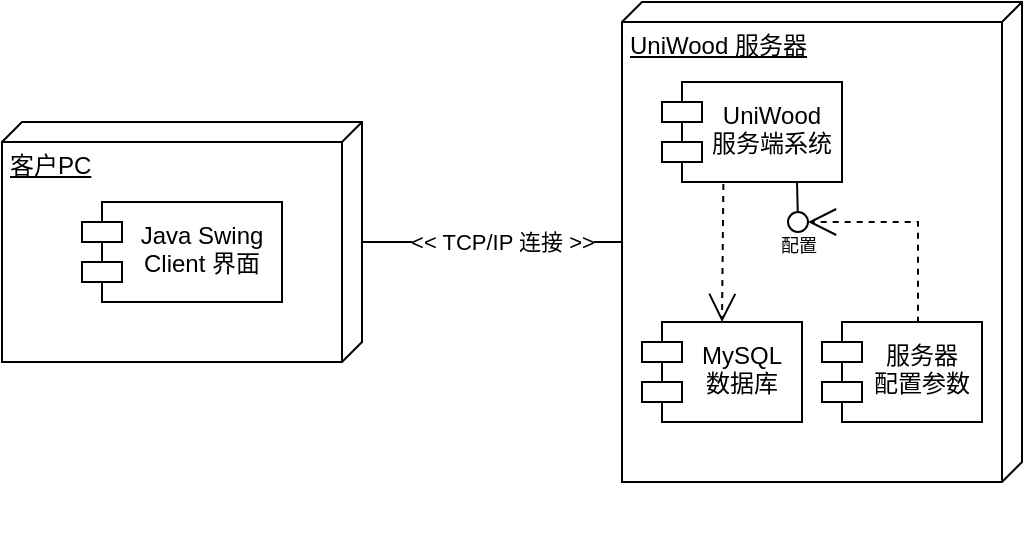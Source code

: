 <mxfile version="22.0.3" type="device">
  <diagram name="第 1 页" id="9mlO3gLvQQBxHcpap2ac">
    <mxGraphModel dx="978" dy="566" grid="1" gridSize="10" guides="1" tooltips="1" connect="1" arrows="1" fold="1" page="1" pageScale="1" pageWidth="827" pageHeight="1169" math="0" shadow="0">
      <root>
        <mxCell id="0" />
        <mxCell id="1" parent="0" />
        <mxCell id="fT-omgYzPx1EpwDV7GyS-1" value="客户PC" style="verticalAlign=top;align=left;spacingTop=8;spacingLeft=2;spacingRight=12;shape=cube;size=10;direction=south;fontStyle=4;html=1;whiteSpace=wrap;" vertex="1" parent="1">
          <mxGeometry x="100" y="270" width="180" height="120" as="geometry" />
        </mxCell>
        <mxCell id="fT-omgYzPx1EpwDV7GyS-2" value="Java Swing&lt;br&gt;Client 界面" style="shape=module;align=left;spacingLeft=20;align=center;verticalAlign=top;whiteSpace=wrap;html=1;spacingTop=3;" vertex="1" parent="1">
          <mxGeometry x="140" y="310" width="100" height="50" as="geometry" />
        </mxCell>
        <mxCell id="fT-omgYzPx1EpwDV7GyS-3" value="UniWood 服务器" style="verticalAlign=top;align=left;spacingTop=8;spacingLeft=2;spacingRight=12;shape=cube;size=10;direction=south;fontStyle=4;html=1;whiteSpace=wrap;" vertex="1" parent="1">
          <mxGeometry x="410" y="210" width="200" height="240" as="geometry" />
        </mxCell>
        <mxCell id="fT-omgYzPx1EpwDV7GyS-6" value="" style="endArrow=none;html=1;rounded=0;" edge="1" parent="1" source="fT-omgYzPx1EpwDV7GyS-3" target="fT-omgYzPx1EpwDV7GyS-1">
          <mxGeometry width="50" height="50" relative="1" as="geometry">
            <mxPoint x="260" y="470" as="sourcePoint" />
            <mxPoint x="310" y="420" as="targetPoint" />
            <Array as="points" />
          </mxGeometry>
        </mxCell>
        <mxCell id="fT-omgYzPx1EpwDV7GyS-7" value="&amp;lt;&amp;lt; TCP/IP 连接 &amp;gt;&amp;gt;" style="edgeLabel;html=1;align=center;verticalAlign=middle;resizable=0;points=[];" vertex="1" connectable="0" parent="fT-omgYzPx1EpwDV7GyS-6">
          <mxGeometry x="-0.078" relative="1" as="geometry">
            <mxPoint as="offset" />
          </mxGeometry>
        </mxCell>
        <mxCell id="fT-omgYzPx1EpwDV7GyS-8" value="服务器&lt;br&gt;配置参数" style="shape=module;align=left;spacingLeft=20;align=center;verticalAlign=top;whiteSpace=wrap;html=1;spacingTop=3;" vertex="1" parent="1">
          <mxGeometry x="510" y="370" width="80" height="50" as="geometry" />
        </mxCell>
        <mxCell id="fT-omgYzPx1EpwDV7GyS-9" value="MySQL&lt;br&gt;数据库" style="shape=module;align=left;spacingLeft=20;align=center;verticalAlign=top;whiteSpace=wrap;html=1;spacingTop=3;" vertex="1" parent="1">
          <mxGeometry x="420" y="370" width="80" height="50" as="geometry" />
        </mxCell>
        <mxCell id="fT-omgYzPx1EpwDV7GyS-10" value="UniWood&lt;br&gt;服务端系统" style="shape=module;align=left;spacingLeft=20;align=center;verticalAlign=top;whiteSpace=wrap;html=1;spacingTop=3;" vertex="1" parent="1">
          <mxGeometry x="430" y="250" width="90" height="50" as="geometry" />
        </mxCell>
        <mxCell id="fT-omgYzPx1EpwDV7GyS-12" value="" style="rounded=0;orthogonalLoop=1;jettySize=auto;html=1;endArrow=oval;endFill=0;sketch=0;sourcePerimeterSpacing=0;targetPerimeterSpacing=0;endSize=10;exitX=0.75;exitY=1;exitDx=0;exitDy=0;" edge="1" parent="1" source="fT-omgYzPx1EpwDV7GyS-10">
          <mxGeometry relative="1" as="geometry">
            <mxPoint x="497.5" y="310" as="sourcePoint" />
            <mxPoint x="498" y="320" as="targetPoint" />
          </mxGeometry>
        </mxCell>
        <mxCell id="fT-omgYzPx1EpwDV7GyS-16" value="配置" style="edgeLabel;html=1;align=center;verticalAlign=middle;resizable=0;points=[];fontSize=9;" vertex="1" connectable="0" parent="fT-omgYzPx1EpwDV7GyS-12">
          <mxGeometry x="1" y="3" relative="1" as="geometry">
            <mxPoint x="-3" y="12" as="offset" />
          </mxGeometry>
        </mxCell>
        <mxCell id="fT-omgYzPx1EpwDV7GyS-13" value="" style="ellipse;whiteSpace=wrap;html=1;align=center;aspect=fixed;fillColor=none;strokeColor=none;resizable=0;perimeter=centerPerimeter;rotatable=0;allowArrows=0;points=[];outlineConnect=1;" vertex="1" parent="1">
          <mxGeometry x="315" y="470" width="10" height="10" as="geometry" />
        </mxCell>
        <mxCell id="fT-omgYzPx1EpwDV7GyS-14" value="" style="endArrow=open;endSize=12;dashed=1;html=1;rounded=0;entryX=0.5;entryY=0;entryDx=0;entryDy=0;exitX=0.341;exitY=1.02;exitDx=0;exitDy=0;exitPerimeter=0;" edge="1" parent="1" source="fT-omgYzPx1EpwDV7GyS-10" target="fT-omgYzPx1EpwDV7GyS-9">
          <mxGeometry width="160" relative="1" as="geometry">
            <mxPoint x="260" y="430" as="sourcePoint" />
            <mxPoint x="420" y="430" as="targetPoint" />
          </mxGeometry>
        </mxCell>
        <mxCell id="fT-omgYzPx1EpwDV7GyS-15" value="" style="endArrow=open;endSize=12;dashed=1;html=1;rounded=0;exitX=0.6;exitY=0.007;exitDx=0;exitDy=0;exitPerimeter=0;" edge="1" parent="1" source="fT-omgYzPx1EpwDV7GyS-8">
          <mxGeometry width="160" relative="1" as="geometry">
            <mxPoint x="544.0" y="370.35" as="sourcePoint" />
            <mxPoint x="503" y="320" as="targetPoint" />
            <Array as="points">
              <mxPoint x="558" y="320" />
            </Array>
          </mxGeometry>
        </mxCell>
      </root>
    </mxGraphModel>
  </diagram>
</mxfile>
